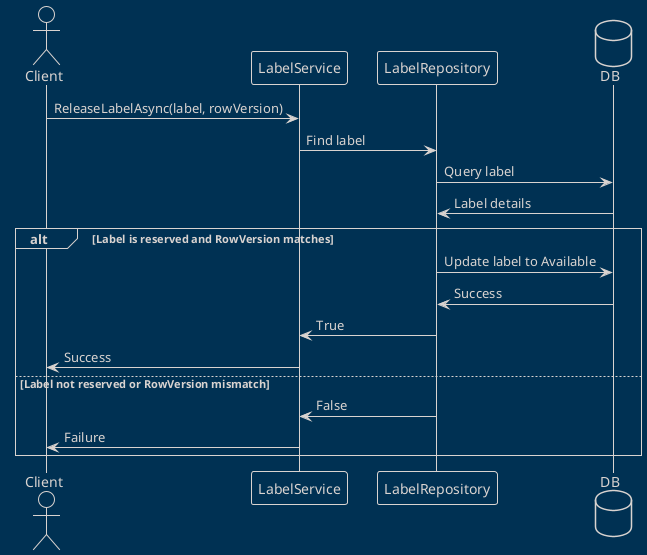 @startuml
!theme blueprint
actor Client
participant "LabelService" as Service
participant "LabelRepository" as Repo
database DB

Client -> Service: ReleaseLabelAsync(label, rowVersion)
Service -> Repo: Find label
Repo -> DB: Query label
DB -> Repo: Label details
alt Label is reserved and RowVersion matches
    Repo -> DB: Update label to Available
    DB -> Repo: Success
    Repo -> Service: True
    Service -> Client: Success
else Label not reserved or RowVersion mismatch
    Repo -> Service: False
    Service -> Client: Failure
end
@enduml
